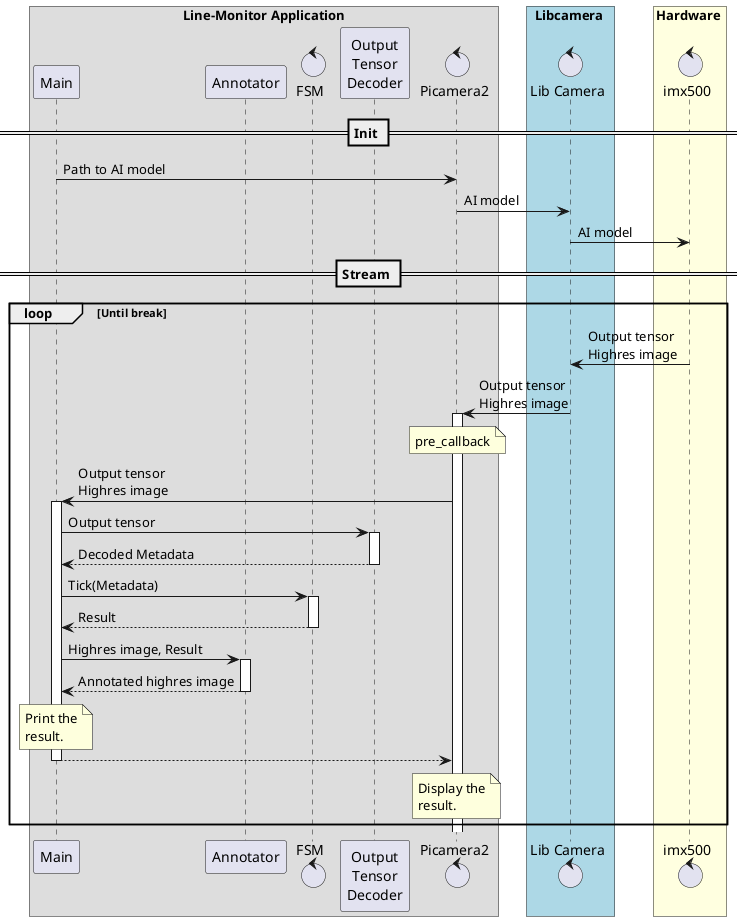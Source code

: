 @startuml

box "Line-Monitor Application"
    participant "Main"                              as line_monitor
    participant "Annotator"                         as annotator
    control     "FSM"                               as fsm
    participant "Output\nTensor\nDecoder"           as classification_decoder
    control     "Picamera2"                         as picam2
end box

box Libcamera #LightBlue
    control     "Lib Camera"                        as libcamera
end Box

box Hardware #LightYellow
control "imx500"                                    as imx500_hw
end Box

== Init ==
line_monitor -> picam2 : Path to AI model
picam2 -> libcamera: AI model
libcamera -> imx500_hw: AI model

== Stream ==

loop Until break
    imx500_hw -> libcamera : Output tensor\nHighres image
    autoactivate on
    libcamera -> picam2 : Output tensor\nHighres image
        note over picam2: pre_callback
        picam2 -> line_monitor : Output tensor\nHighres image
        
        line_monitor -> classification_decoder : Output tensor
        return Decoded Metadata
    
        line_monitor -> fsm : Tick(Metadata)
        return Result

        line_monitor -> annotator: Highres image, Result
        return Annotated highres image
        note over line_monitor: Print the\nresult.
    return
    note over picam2: Display the\nresult.
    
end

@enduml
